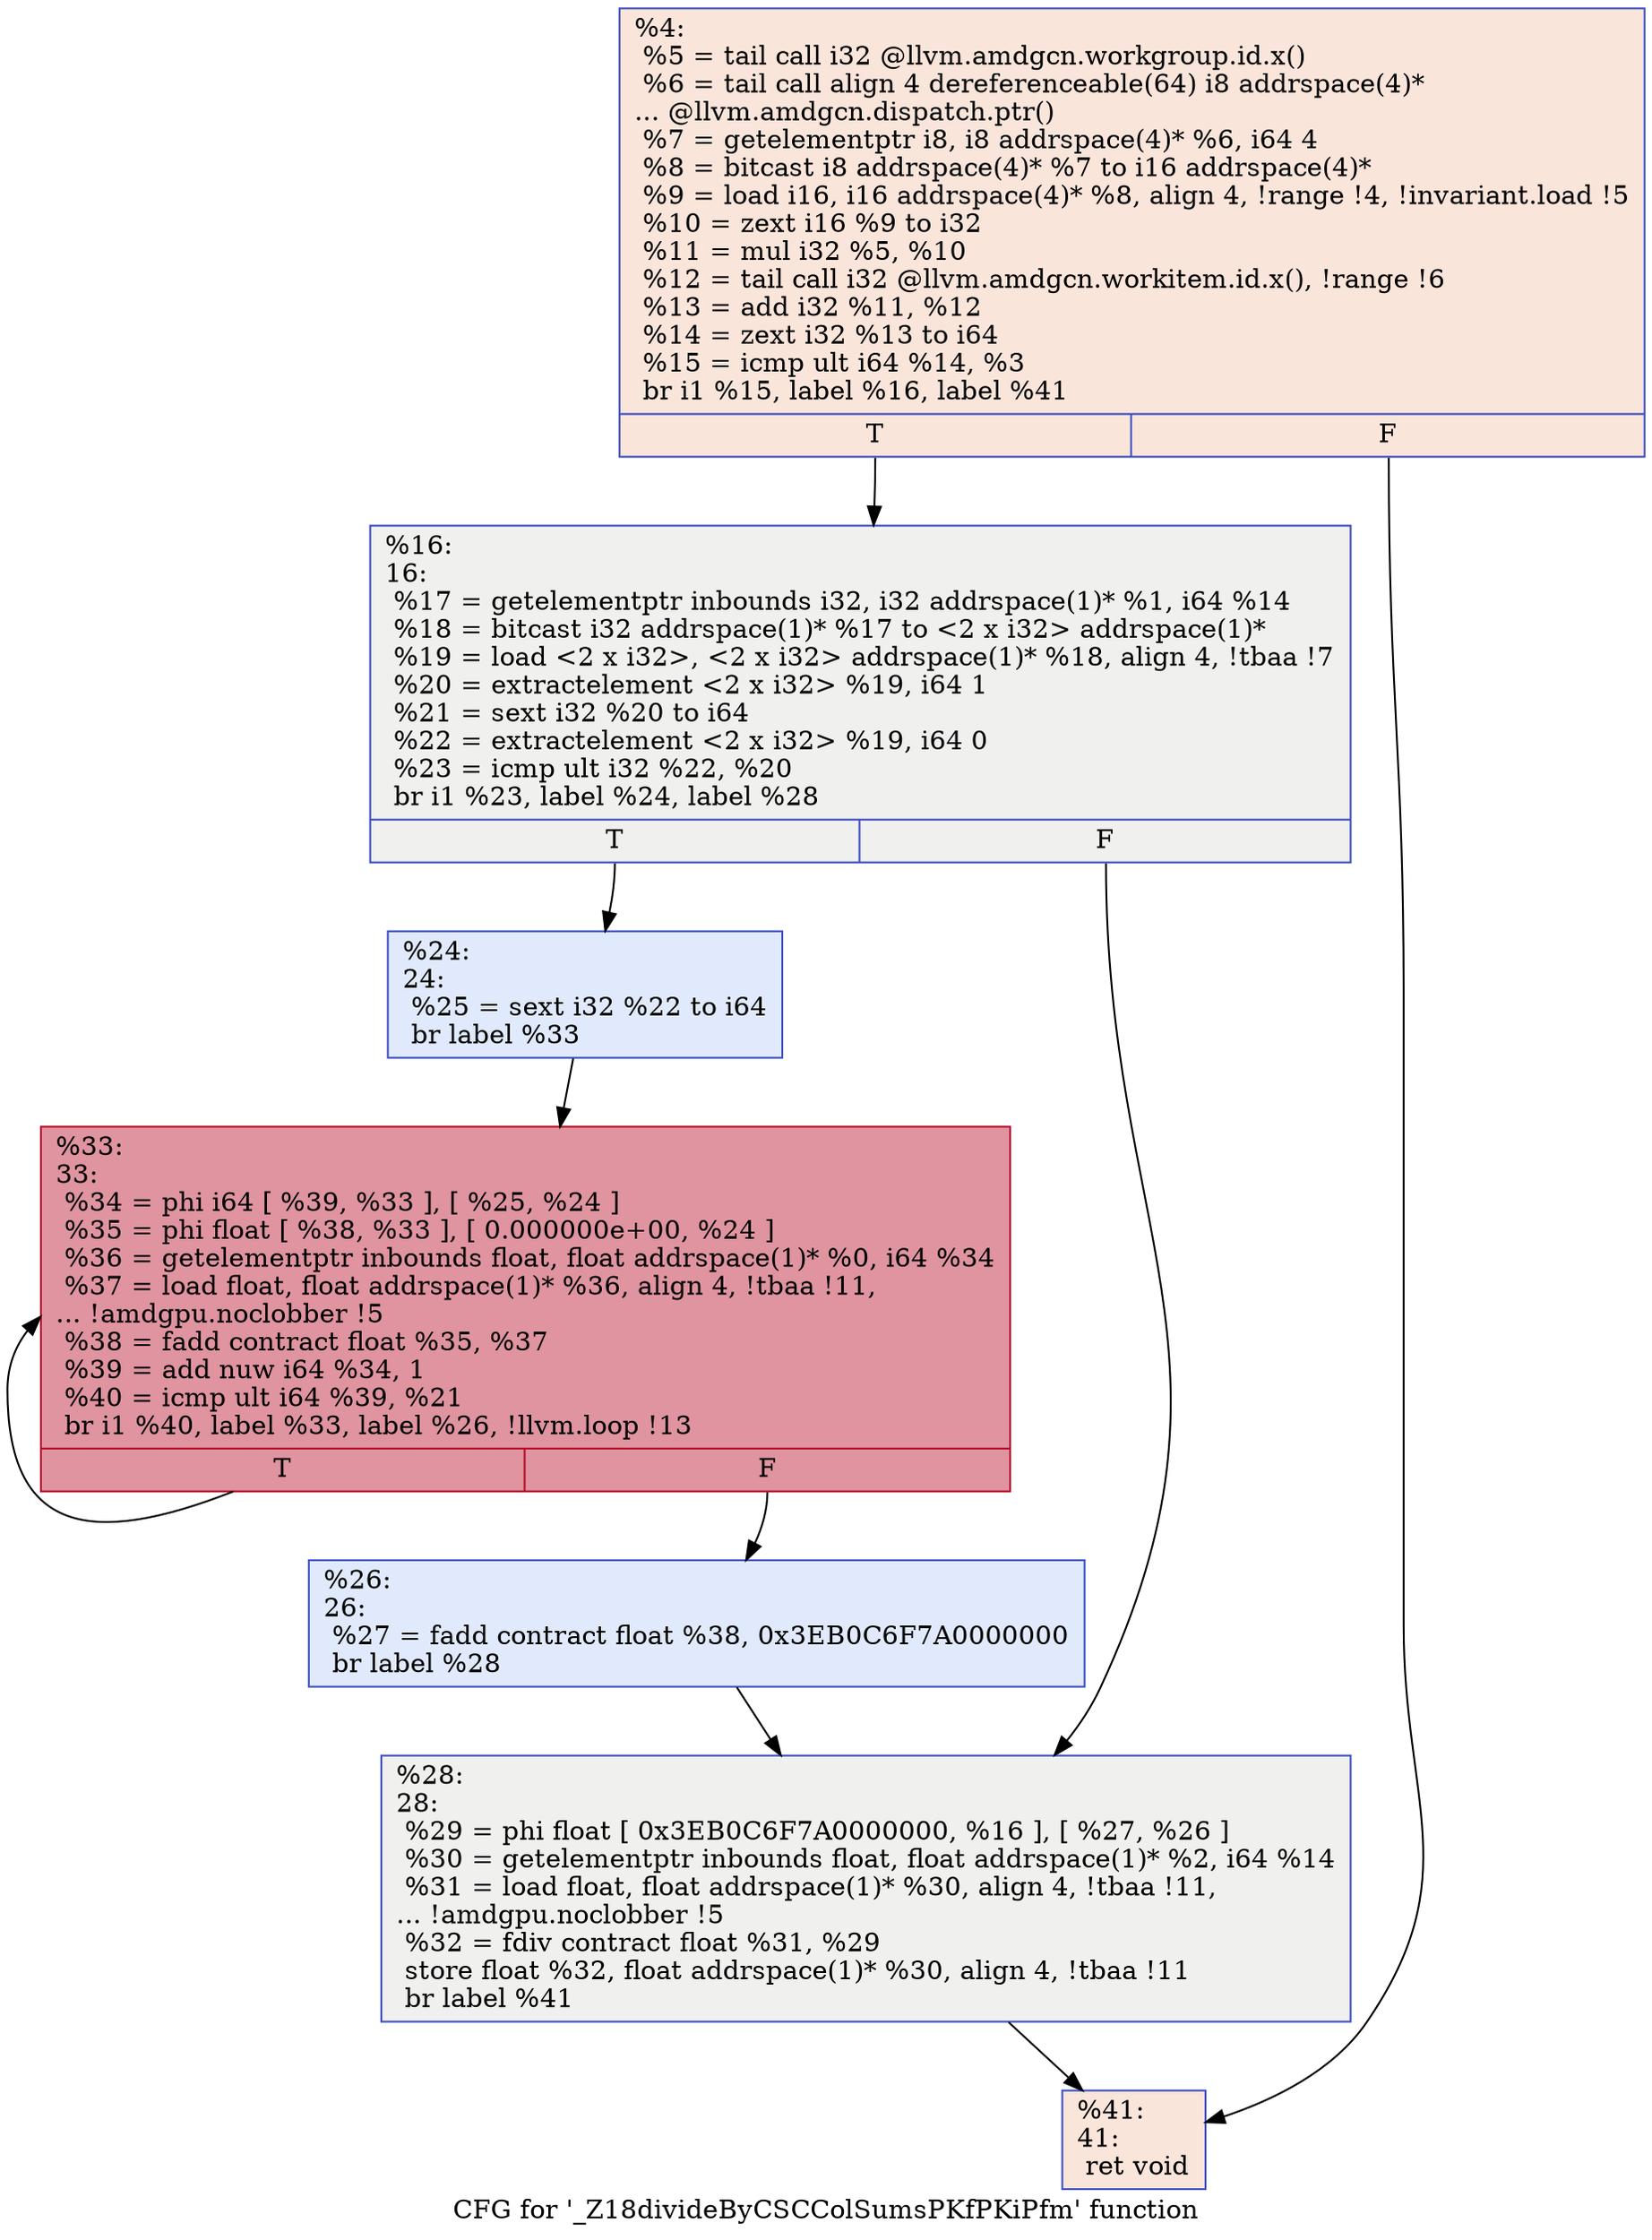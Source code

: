 digraph "CFG for '_Z18divideByCSCColSumsPKfPKiPfm' function" {
	label="CFG for '_Z18divideByCSCColSumsPKfPKiPfm' function";

	Node0x4be6560 [shape=record,color="#3d50c3ff", style=filled, fillcolor="#f4c5ad70",label="{%4:\l  %5 = tail call i32 @llvm.amdgcn.workgroup.id.x()\l  %6 = tail call align 4 dereferenceable(64) i8 addrspace(4)*\l... @llvm.amdgcn.dispatch.ptr()\l  %7 = getelementptr i8, i8 addrspace(4)* %6, i64 4\l  %8 = bitcast i8 addrspace(4)* %7 to i16 addrspace(4)*\l  %9 = load i16, i16 addrspace(4)* %8, align 4, !range !4, !invariant.load !5\l  %10 = zext i16 %9 to i32\l  %11 = mul i32 %5, %10\l  %12 = tail call i32 @llvm.amdgcn.workitem.id.x(), !range !6\l  %13 = add i32 %11, %12\l  %14 = zext i32 %13 to i64\l  %15 = icmp ult i64 %14, %3\l  br i1 %15, label %16, label %41\l|{<s0>T|<s1>F}}"];
	Node0x4be6560:s0 -> Node0x4be84e0;
	Node0x4be6560:s1 -> Node0x4be8570;
	Node0x4be84e0 [shape=record,color="#3d50c3ff", style=filled, fillcolor="#dedcdb70",label="{%16:\l16:                                               \l  %17 = getelementptr inbounds i32, i32 addrspace(1)* %1, i64 %14\l  %18 = bitcast i32 addrspace(1)* %17 to \<2 x i32\> addrspace(1)*\l  %19 = load \<2 x i32\>, \<2 x i32\> addrspace(1)* %18, align 4, !tbaa !7\l  %20 = extractelement \<2 x i32\> %19, i64 1\l  %21 = sext i32 %20 to i64\l  %22 = extractelement \<2 x i32\> %19, i64 0\l  %23 = icmp ult i32 %22, %20\l  br i1 %23, label %24, label %28\l|{<s0>T|<s1>F}}"];
	Node0x4be84e0:s0 -> Node0x4be9230;
	Node0x4be84e0:s1 -> Node0x4be92c0;
	Node0x4be9230 [shape=record,color="#3d50c3ff", style=filled, fillcolor="#b9d0f970",label="{%24:\l24:                                               \l  %25 = sext i32 %22 to i64\l  br label %33\l}"];
	Node0x4be9230 -> Node0x4be9470;
	Node0x4be9530 [shape=record,color="#3d50c3ff", style=filled, fillcolor="#b9d0f970",label="{%26:\l26:                                               \l  %27 = fadd contract float %38, 0x3EB0C6F7A0000000\l  br label %28\l}"];
	Node0x4be9530 -> Node0x4be92c0;
	Node0x4be92c0 [shape=record,color="#3d50c3ff", style=filled, fillcolor="#dedcdb70",label="{%28:\l28:                                               \l  %29 = phi float [ 0x3EB0C6F7A0000000, %16 ], [ %27, %26 ]\l  %30 = getelementptr inbounds float, float addrspace(1)* %2, i64 %14\l  %31 = load float, float addrspace(1)* %30, align 4, !tbaa !11,\l... !amdgpu.noclobber !5\l  %32 = fdiv contract float %31, %29\l  store float %32, float addrspace(1)* %30, align 4, !tbaa !11\l  br label %41\l}"];
	Node0x4be92c0 -> Node0x4be8570;
	Node0x4be9470 [shape=record,color="#b70d28ff", style=filled, fillcolor="#b70d2870",label="{%33:\l33:                                               \l  %34 = phi i64 [ %39, %33 ], [ %25, %24 ]\l  %35 = phi float [ %38, %33 ], [ 0.000000e+00, %24 ]\l  %36 = getelementptr inbounds float, float addrspace(1)* %0, i64 %34\l  %37 = load float, float addrspace(1)* %36, align 4, !tbaa !11,\l... !amdgpu.noclobber !5\l  %38 = fadd contract float %35, %37\l  %39 = add nuw i64 %34, 1\l  %40 = icmp ult i64 %39, %21\l  br i1 %40, label %33, label %26, !llvm.loop !13\l|{<s0>T|<s1>F}}"];
	Node0x4be9470:s0 -> Node0x4be9470;
	Node0x4be9470:s1 -> Node0x4be9530;
	Node0x4be8570 [shape=record,color="#3d50c3ff", style=filled, fillcolor="#f4c5ad70",label="{%41:\l41:                                               \l  ret void\l}"];
}
